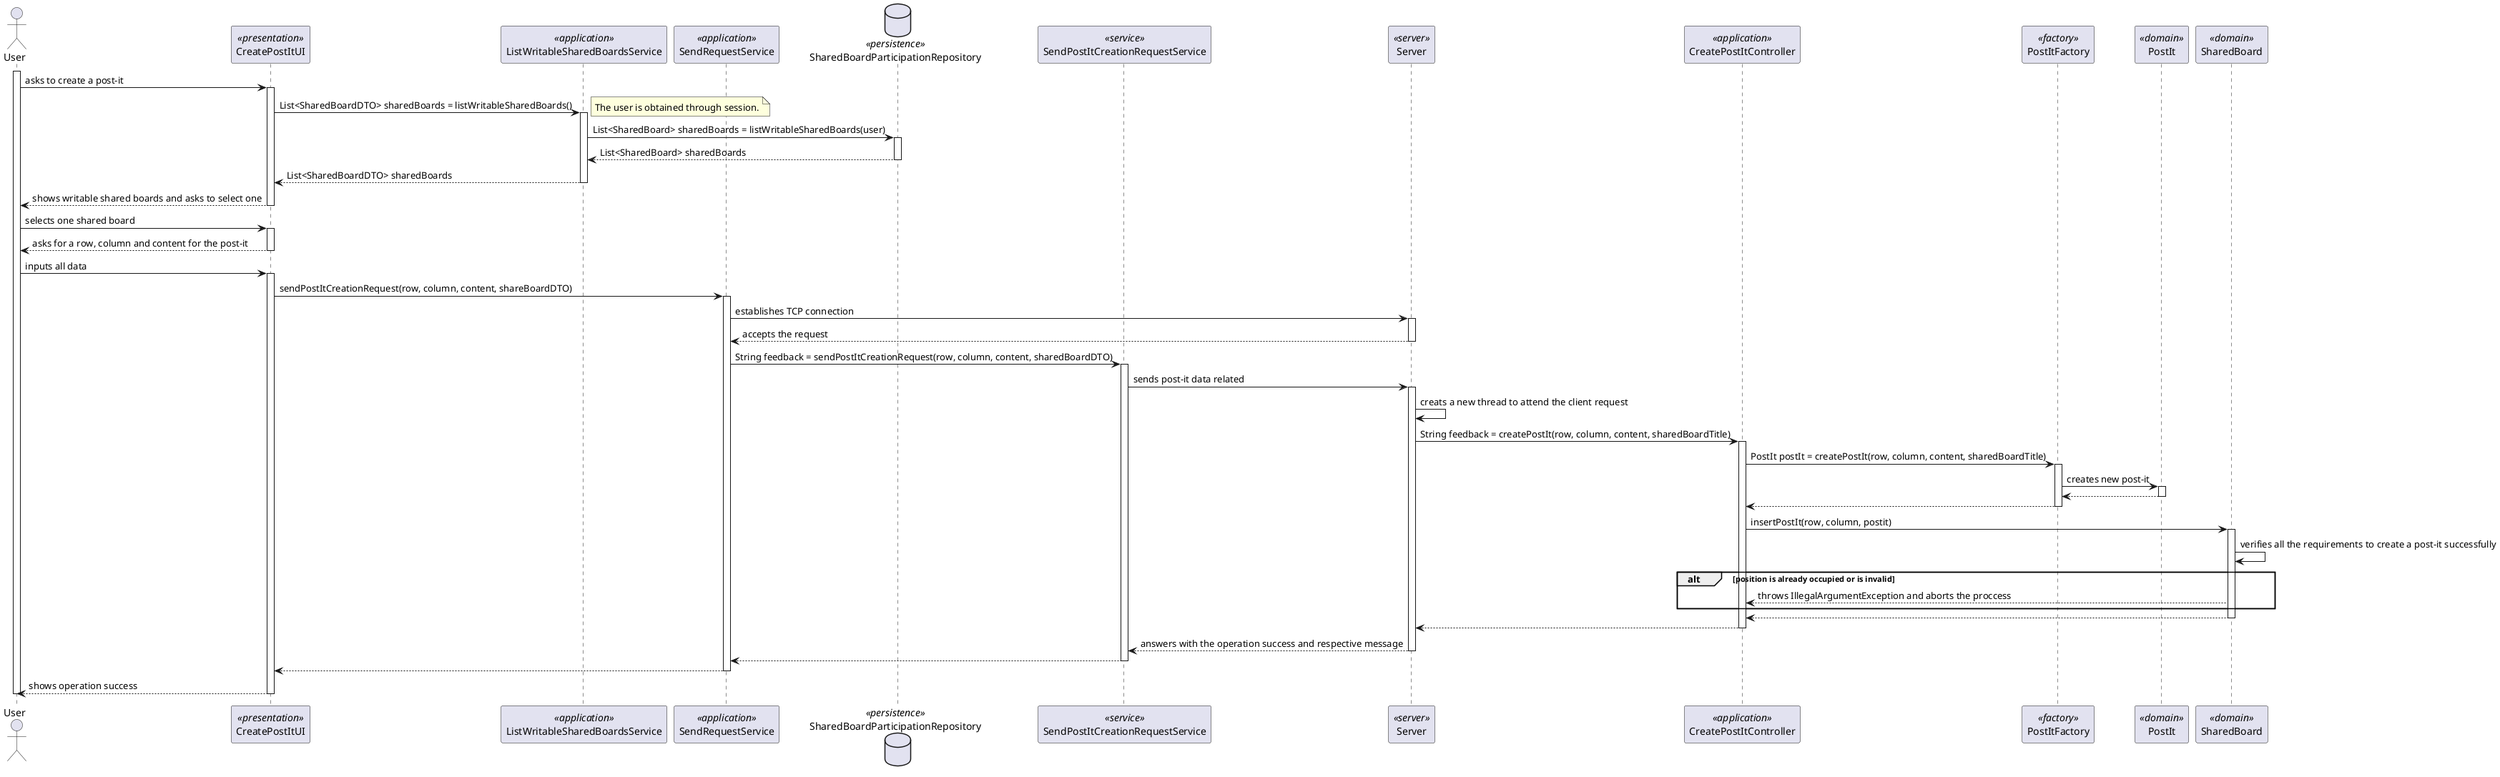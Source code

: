 @startuml

actor User as user
participant CreatePostItUI as ui <<presentation>>
participant ListWritableSharedBoardsService as svc1 <<application>>
participant SendRequestService as svc2 <<application>>
database SharedBoardParticipationRepository as sbp_repo <<persistence>>
participant SendPostItCreationRequestService as svc <<service>>
participant Server as server <<server>>
participant CreatePostItController as create_ctrl <<application>>
participant PostItFactory as fact <<factory>>
participant PostIt as postit <<domain>>
participant SharedBoard as sharedBoard <<domain>>

activate user
user -> ui : asks to create a post-it
activate ui
ui -> svc1 : List<SharedBoardDTO> sharedBoards = listWritableSharedBoards()
activate svc1
note right
The user is obtained through session.
end note
svc1 -> sbp_repo : List<SharedBoard> sharedBoards = listWritableSharedBoards(user)
activate sbp_repo
sbp_repo --> svc1 : List<SharedBoard> sharedBoards
deactivate sbp_repo
svc1 --> ui : List<SharedBoardDTO> sharedBoards
deactivate svc1
ui --> user : shows writable shared boards and asks to select one
deactivate ui
user -> ui : selects one shared board
activate ui
ui --> user : asks for a row, column and content for the post-it
deactivate ui
user -> ui : inputs all data
activate ui
ui -> svc2 : sendPostItCreationRequest(row, column, content, shareBoardDTO)
activate svc2
svc2 -> server : establishes TCP connection
activate server
server --> svc2 : accepts the request
deactivate server
svc2 -> svc : String feedback = sendPostItCreationRequest(row, column, content, sharedBoardDTO)
activate svc
svc -> server : sends post-it data related
activate server
server -> server : creats a new thread to attend the client request
server -> create_ctrl : String feedback = createPostIt(row, column, content, sharedBoardTitle)
activate create_ctrl
create_ctrl -> fact : PostIt postIt = createPostIt(row, column, content, sharedBoardTitle)
activate fact
fact -> postit : creates new post-it
activate postit
postit --> fact
deactivate postit
fact --> create_ctrl
deactivate fact
create_ctrl -> sharedBoard : insertPostIt(row, column, postit)
activate sharedBoard
sharedBoard -> sharedBoard : verifies all the requirements to create a post-it successfully
alt position is already occupied or is invalid
sharedBoard --> create_ctrl : throws IllegalArgumentException and aborts the proccess
end alt
sharedBoard --> create_ctrl
deactivate sharedBoard
create_ctrl --> server
deactivate create_ctrl
server --> svc : answers with the operation success and respective message
deactivate server
svc --> svc2
deactivate svc
svc2 --> ui
deactivate svc2
ui --> user : shows operation success
deactivate ui
deactivate user

@enduml